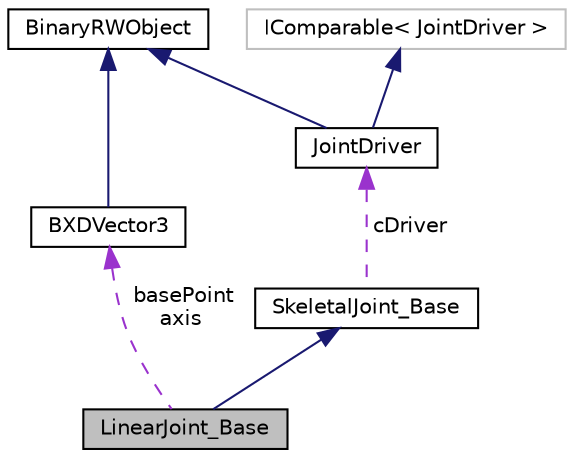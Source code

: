 digraph "LinearJoint_Base"
{
  edge [fontname="Helvetica",fontsize="10",labelfontname="Helvetica",labelfontsize="10"];
  node [fontname="Helvetica",fontsize="10",shape=record];
  Node2 [label="LinearJoint_Base",height=0.2,width=0.4,color="black", fillcolor="grey75", style="filled", fontcolor="black"];
  Node3 -> Node2 [dir="back",color="midnightblue",fontsize="10",style="solid"];
  Node3 [label="SkeletalJoint_Base",height=0.2,width=0.4,color="black", fillcolor="white", style="filled",URL="$class_skeletal_joint___base.html",tooltip="Represents a moving joint between two nodes. "];
  Node4 -> Node3 [dir="back",color="darkorchid3",fontsize="10",style="dashed",label=" cDriver" ];
  Node4 [label="JointDriver",height=0.2,width=0.4,color="black", fillcolor="white", style="filled",URL="$class_joint_driver.html",tooltip="Generic class able to represent all types of joint drivers. "];
  Node5 -> Node4 [dir="back",color="midnightblue",fontsize="10",style="solid"];
  Node5 [label="BinaryRWObject",height=0.2,width=0.4,color="black", fillcolor="white", style="filled",URL="$interface_binary_r_w_object.html",tooltip="Interface for objects that can read/write binary data to files "];
  Node6 -> Node4 [dir="back",color="midnightblue",fontsize="10",style="solid"];
  Node6 [label="IComparable\< JointDriver \>",height=0.2,width=0.4,color="grey75", fillcolor="white", style="filled"];
  Node7 -> Node2 [dir="back",color="darkorchid3",fontsize="10",style="dashed",label=" basePoint\naxis" ];
  Node7 [label="BXDVector3",height=0.2,width=0.4,color="black", fillcolor="white", style="filled",URL="$class_b_x_d_vector3.html"];
  Node5 -> Node7 [dir="back",color="midnightblue",fontsize="10",style="solid"];
}
